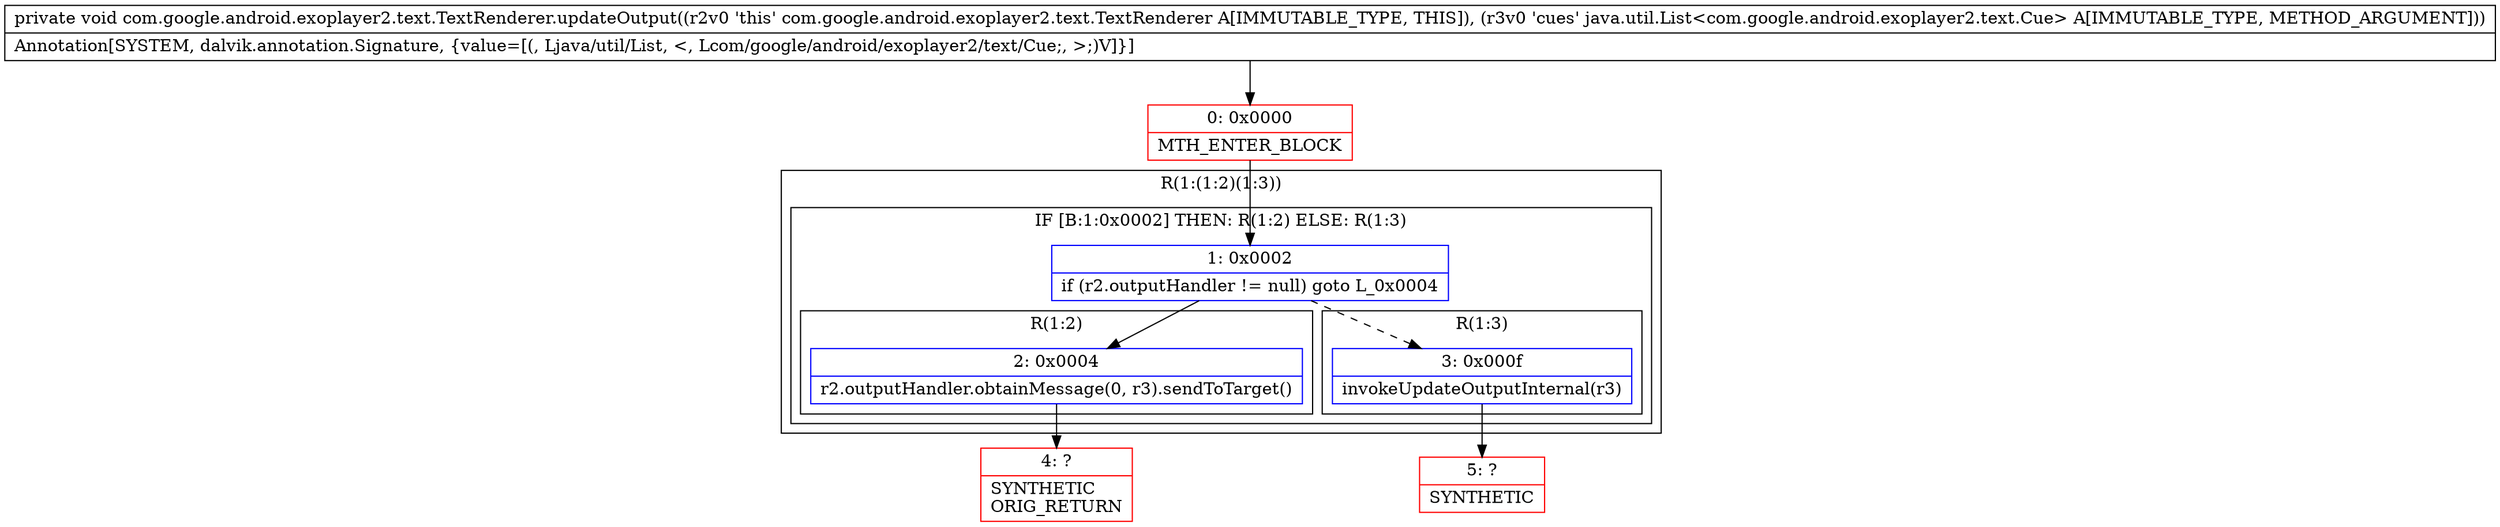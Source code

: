 digraph "CFG forcom.google.android.exoplayer2.text.TextRenderer.updateOutput(Ljava\/util\/List;)V" {
subgraph cluster_Region_421972986 {
label = "R(1:(1:2)(1:3))";
node [shape=record,color=blue];
subgraph cluster_IfRegion_890152855 {
label = "IF [B:1:0x0002] THEN: R(1:2) ELSE: R(1:3)";
node [shape=record,color=blue];
Node_1 [shape=record,label="{1\:\ 0x0002|if (r2.outputHandler != null) goto L_0x0004\l}"];
subgraph cluster_Region_1734822782 {
label = "R(1:2)";
node [shape=record,color=blue];
Node_2 [shape=record,label="{2\:\ 0x0004|r2.outputHandler.obtainMessage(0, r3).sendToTarget()\l}"];
}
subgraph cluster_Region_1940787044 {
label = "R(1:3)";
node [shape=record,color=blue];
Node_3 [shape=record,label="{3\:\ 0x000f|invokeUpdateOutputInternal(r3)\l}"];
}
}
}
Node_0 [shape=record,color=red,label="{0\:\ 0x0000|MTH_ENTER_BLOCK\l}"];
Node_4 [shape=record,color=red,label="{4\:\ ?|SYNTHETIC\lORIG_RETURN\l}"];
Node_5 [shape=record,color=red,label="{5\:\ ?|SYNTHETIC\l}"];
MethodNode[shape=record,label="{private void com.google.android.exoplayer2.text.TextRenderer.updateOutput((r2v0 'this' com.google.android.exoplayer2.text.TextRenderer A[IMMUTABLE_TYPE, THIS]), (r3v0 'cues' java.util.List\<com.google.android.exoplayer2.text.Cue\> A[IMMUTABLE_TYPE, METHOD_ARGUMENT]))  | Annotation[SYSTEM, dalvik.annotation.Signature, \{value=[(, Ljava\/util\/List, \<, Lcom\/google\/android\/exoplayer2\/text\/Cue;, \>;)V]\}]\l}"];
MethodNode -> Node_0;
Node_1 -> Node_2;
Node_1 -> Node_3[style=dashed];
Node_2 -> Node_4;
Node_3 -> Node_5;
Node_0 -> Node_1;
}

